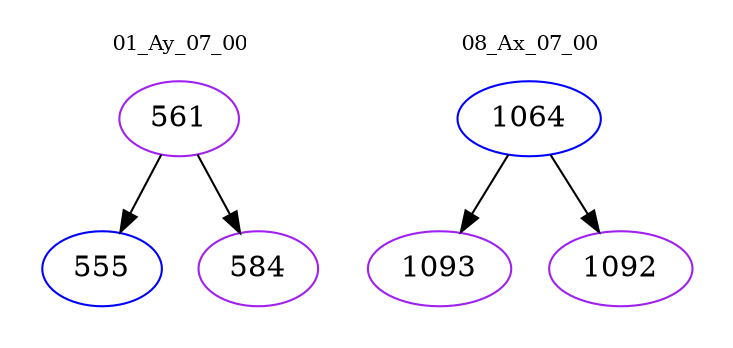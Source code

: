 digraph{
subgraph cluster_0 {
color = white
label = "01_Ay_07_00";
fontsize=10;
T0_561 [label="561", color="purple"]
T0_561 -> T0_555 [color="black"]
T0_555 [label="555", color="blue"]
T0_561 -> T0_584 [color="black"]
T0_584 [label="584", color="purple"]
}
subgraph cluster_1 {
color = white
label = "08_Ax_07_00";
fontsize=10;
T1_1064 [label="1064", color="blue"]
T1_1064 -> T1_1093 [color="black"]
T1_1093 [label="1093", color="purple"]
T1_1064 -> T1_1092 [color="black"]
T1_1092 [label="1092", color="purple"]
}
}
